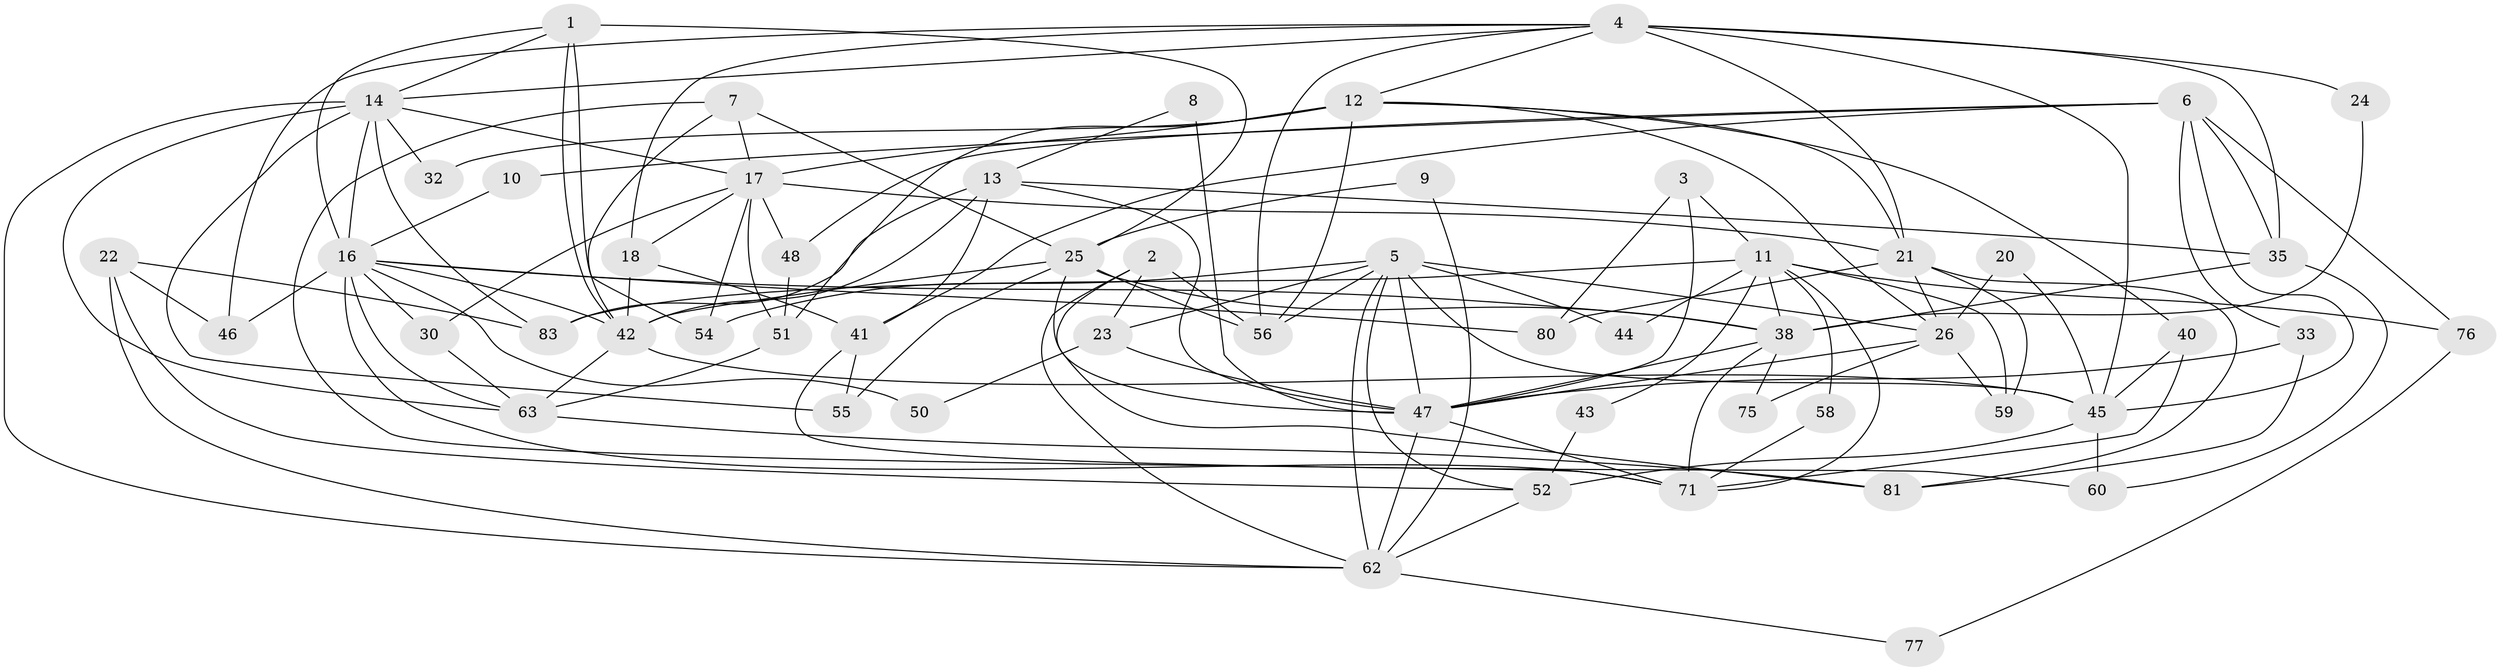 // Generated by graph-tools (version 1.1) at 2025/24/03/03/25 07:24:04]
// undirected, 56 vertices, 136 edges
graph export_dot {
graph [start="1"]
  node [color=gray90,style=filled];
  1 [super="+79"];
  2;
  3;
  4 [super="+31"];
  5 [super="+61"];
  6 [super="+15"];
  7 [super="+28"];
  8;
  9;
  10;
  11 [super="+19"];
  12 [super="+85"];
  13 [super="+27"];
  14 [super="+49"];
  16 [super="+65"];
  17 [super="+37"];
  18 [super="+53"];
  20;
  21 [super="+73"];
  22 [super="+74"];
  23 [super="+36"];
  24;
  25 [super="+34"];
  26 [super="+29"];
  30 [super="+39"];
  32;
  33;
  35 [super="+72"];
  38 [super="+64"];
  40;
  41 [super="+67"];
  42 [super="+86"];
  43;
  44;
  45 [super="+82"];
  46;
  47 [super="+57"];
  48;
  50;
  51;
  52 [super="+70"];
  54;
  55;
  56 [super="+68"];
  58;
  59;
  60;
  62 [super="+66"];
  63 [super="+69"];
  71 [super="+78"];
  75;
  76;
  77;
  80;
  81;
  83 [super="+84"];
  1 -- 25;
  1 -- 54;
  1 -- 16;
  1 -- 42;
  1 -- 14;
  2 -- 81;
  2 -- 62;
  2 -- 23;
  2 -- 56;
  3 -- 80;
  3 -- 47;
  3 -- 11;
  4 -- 45 [weight=2];
  4 -- 46;
  4 -- 21;
  4 -- 24;
  4 -- 14;
  4 -- 18;
  4 -- 12;
  4 -- 56;
  4 -- 35;
  5 -- 26;
  5 -- 54;
  5 -- 56;
  5 -- 62;
  5 -- 23;
  5 -- 44;
  5 -- 45;
  5 -- 47;
  5 -- 52;
  6 -- 35;
  6 -- 33;
  6 -- 10;
  6 -- 48;
  6 -- 76;
  6 -- 45;
  6 -- 41;
  7 -- 71;
  7 -- 25;
  7 -- 17;
  7 -- 42;
  8 -- 47 [weight=2];
  8 -- 13;
  9 -- 25;
  9 -- 62;
  10 -- 16;
  11 -- 38;
  11 -- 44;
  11 -- 58;
  11 -- 76;
  11 -- 71;
  11 -- 59;
  11 -- 43;
  11 -- 83;
  12 -- 51;
  12 -- 17 [weight=2];
  12 -- 40;
  12 -- 32;
  12 -- 21;
  12 -- 56;
  12 -- 26;
  13 -- 42;
  13 -- 41;
  13 -- 83;
  13 -- 47;
  13 -- 35;
  14 -- 55;
  14 -- 83;
  14 -- 16;
  14 -- 17;
  14 -- 32;
  14 -- 62;
  14 -- 63;
  16 -- 63;
  16 -- 30;
  16 -- 50;
  16 -- 71;
  16 -- 80;
  16 -- 46;
  16 -- 42;
  16 -- 38;
  17 -- 48;
  17 -- 51;
  17 -- 54;
  17 -- 30;
  17 -- 18;
  17 -- 21;
  18 -- 42;
  18 -- 41;
  20 -- 26;
  20 -- 45;
  21 -- 26;
  21 -- 80;
  21 -- 81;
  21 -- 59;
  22 -- 46;
  22 -- 62;
  22 -- 52;
  22 -- 83;
  23 -- 47;
  23 -- 50;
  24 -- 38;
  25 -- 55;
  25 -- 47;
  25 -- 42;
  25 -- 56;
  25 -- 38;
  26 -- 59;
  26 -- 75;
  26 -- 47;
  30 -- 63;
  33 -- 47;
  33 -- 81;
  35 -- 38;
  35 -- 60;
  38 -- 47;
  38 -- 71;
  38 -- 75;
  40 -- 45;
  40 -- 71;
  41 -- 55;
  41 -- 60;
  42 -- 45;
  42 -- 63;
  43 -- 52;
  45 -- 52;
  45 -- 60;
  47 -- 71;
  47 -- 62;
  48 -- 51;
  51 -- 63;
  52 -- 62;
  58 -- 71;
  62 -- 77;
  63 -- 81;
  76 -- 77;
}
